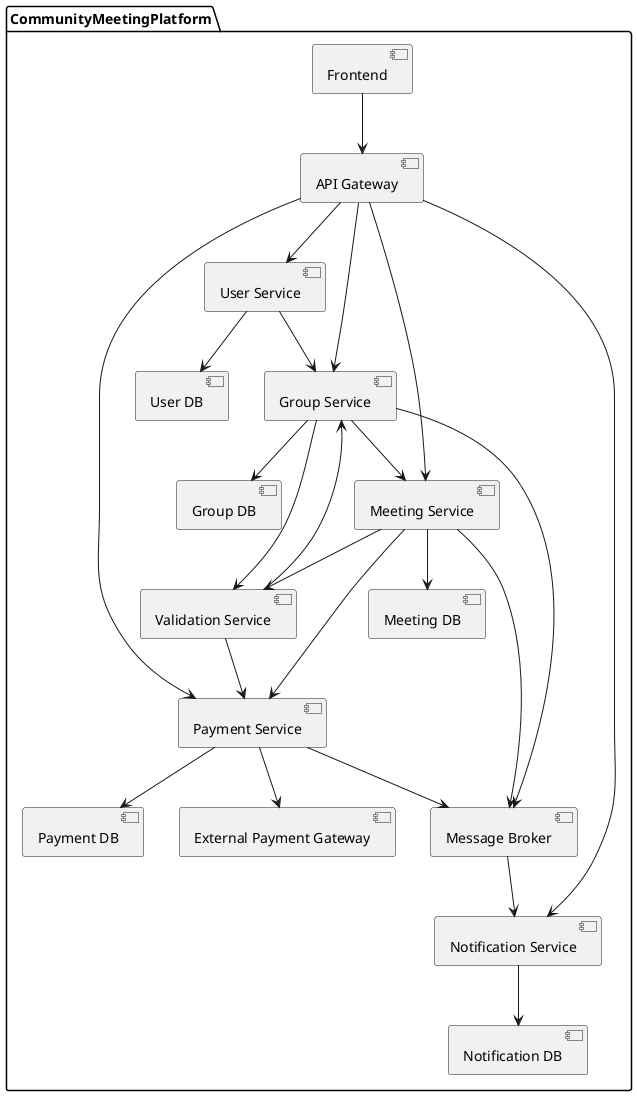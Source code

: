 @startuml
package CommunityMeetingPlatform {

[Frontend] as WebClient
[API Gateway] as ApiGateway

[User Service] as UserService
[Group Service] as GroupService
[Meeting Service] as MeetingService
[Payment Service] as PaymentService
[Validation Service] as ValidationService
[Notification Service] as NotificationService
[External Payment Gateway] as PaymentGateway
[Message Broker] as Broker

[User DB] as UserDB
[Group DB] as GroupDB
[Meeting DB] as MeetingDB
[Payment DB] as PaymentDB
[Notification DB] as NotificationDB

WebClient --> ApiGateway

ApiGateway --> UserService
ApiGateway --> GroupService
ApiGateway --> MeetingService
ApiGateway --> PaymentService
ApiGateway --> NotificationService

UserService --> UserDB
GroupService --> GroupDB
MeetingService --> MeetingDB
PaymentService --> PaymentDB
NotificationService --> NotificationDB

UserService --> GroupService
GroupService --> ValidationService
MeetingService --> ValidationService
ValidationService --> GroupService
ValidationService --> PaymentService

GroupService --> MeetingService
MeetingService --> PaymentService
PaymentService --> PaymentGateway

PaymentService --> Broker
GroupService --> Broker
MeetingService --> Broker

Broker --> NotificationService

}
@enduml

